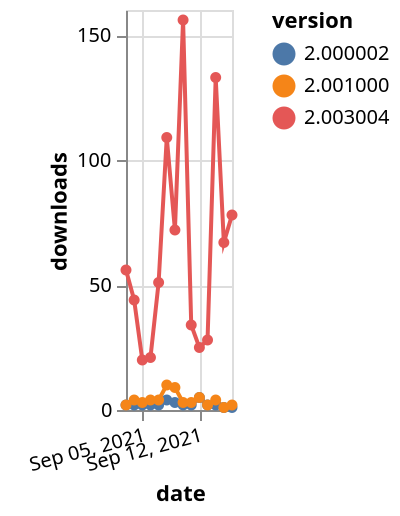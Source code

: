 {"$schema": "https://vega.github.io/schema/vega-lite/v5.json", "description": "A simple bar chart with embedded data.", "data": {"values": [{"date": "2021-09-03", "total": 66990, "delta": 56, "version": "2.003004"}, {"date": "2021-09-04", "total": 67034, "delta": 44, "version": "2.003004"}, {"date": "2021-09-05", "total": 67054, "delta": 20, "version": "2.003004"}, {"date": "2021-09-06", "total": 67075, "delta": 21, "version": "2.003004"}, {"date": "2021-09-07", "total": 67126, "delta": 51, "version": "2.003004"}, {"date": "2021-09-08", "total": 67235, "delta": 109, "version": "2.003004"}, {"date": "2021-09-09", "total": 67307, "delta": 72, "version": "2.003004"}, {"date": "2021-09-10", "total": 67463, "delta": 156, "version": "2.003004"}, {"date": "2021-09-11", "total": 67497, "delta": 34, "version": "2.003004"}, {"date": "2021-09-12", "total": 67522, "delta": 25, "version": "2.003004"}, {"date": "2021-09-13", "total": 67550, "delta": 28, "version": "2.003004"}, {"date": "2021-09-14", "total": 67683, "delta": 133, "version": "2.003004"}, {"date": "2021-09-15", "total": 67750, "delta": 67, "version": "2.003004"}, {"date": "2021-09-16", "total": 67828, "delta": 78, "version": "2.003004"}, {"date": "2021-09-03", "total": 3109, "delta": 2, "version": "2.000002"}, {"date": "2021-09-04", "total": 3111, "delta": 2, "version": "2.000002"}, {"date": "2021-09-05", "total": 3113, "delta": 2, "version": "2.000002"}, {"date": "2021-09-06", "total": 3115, "delta": 2, "version": "2.000002"}, {"date": "2021-09-07", "total": 3117, "delta": 2, "version": "2.000002"}, {"date": "2021-09-08", "total": 3121, "delta": 4, "version": "2.000002"}, {"date": "2021-09-09", "total": 3124, "delta": 3, "version": "2.000002"}, {"date": "2021-09-10", "total": 3126, "delta": 2, "version": "2.000002"}, {"date": "2021-09-11", "total": 3128, "delta": 2, "version": "2.000002"}, {"date": "2021-09-12", "total": 3133, "delta": 5, "version": "2.000002"}, {"date": "2021-09-13", "total": 3135, "delta": 2, "version": "2.000002"}, {"date": "2021-09-14", "total": 3137, "delta": 2, "version": "2.000002"}, {"date": "2021-09-15", "total": 3138, "delta": 1, "version": "2.000002"}, {"date": "2021-09-16", "total": 3139, "delta": 1, "version": "2.000002"}, {"date": "2021-09-03", "total": 23814, "delta": 2, "version": "2.001000"}, {"date": "2021-09-04", "total": 23818, "delta": 4, "version": "2.001000"}, {"date": "2021-09-05", "total": 23821, "delta": 3, "version": "2.001000"}, {"date": "2021-09-06", "total": 23825, "delta": 4, "version": "2.001000"}, {"date": "2021-09-07", "total": 23829, "delta": 4, "version": "2.001000"}, {"date": "2021-09-08", "total": 23839, "delta": 10, "version": "2.001000"}, {"date": "2021-09-09", "total": 23848, "delta": 9, "version": "2.001000"}, {"date": "2021-09-10", "total": 23851, "delta": 3, "version": "2.001000"}, {"date": "2021-09-11", "total": 23854, "delta": 3, "version": "2.001000"}, {"date": "2021-09-12", "total": 23859, "delta": 5, "version": "2.001000"}, {"date": "2021-09-13", "total": 23861, "delta": 2, "version": "2.001000"}, {"date": "2021-09-14", "total": 23865, "delta": 4, "version": "2.001000"}, {"date": "2021-09-15", "total": 23866, "delta": 1, "version": "2.001000"}, {"date": "2021-09-16", "total": 23868, "delta": 2, "version": "2.001000"}]}, "width": "container", "mark": {"type": "line", "point": {"filled": true}}, "encoding": {"x": {"field": "date", "type": "temporal", "timeUnit": "yearmonthdate", "title": "date", "axis": {"labelAngle": -15}}, "y": {"field": "delta", "type": "quantitative", "title": "downloads"}, "color": {"field": "version", "type": "nominal"}, "tooltip": {"field": "delta"}}}